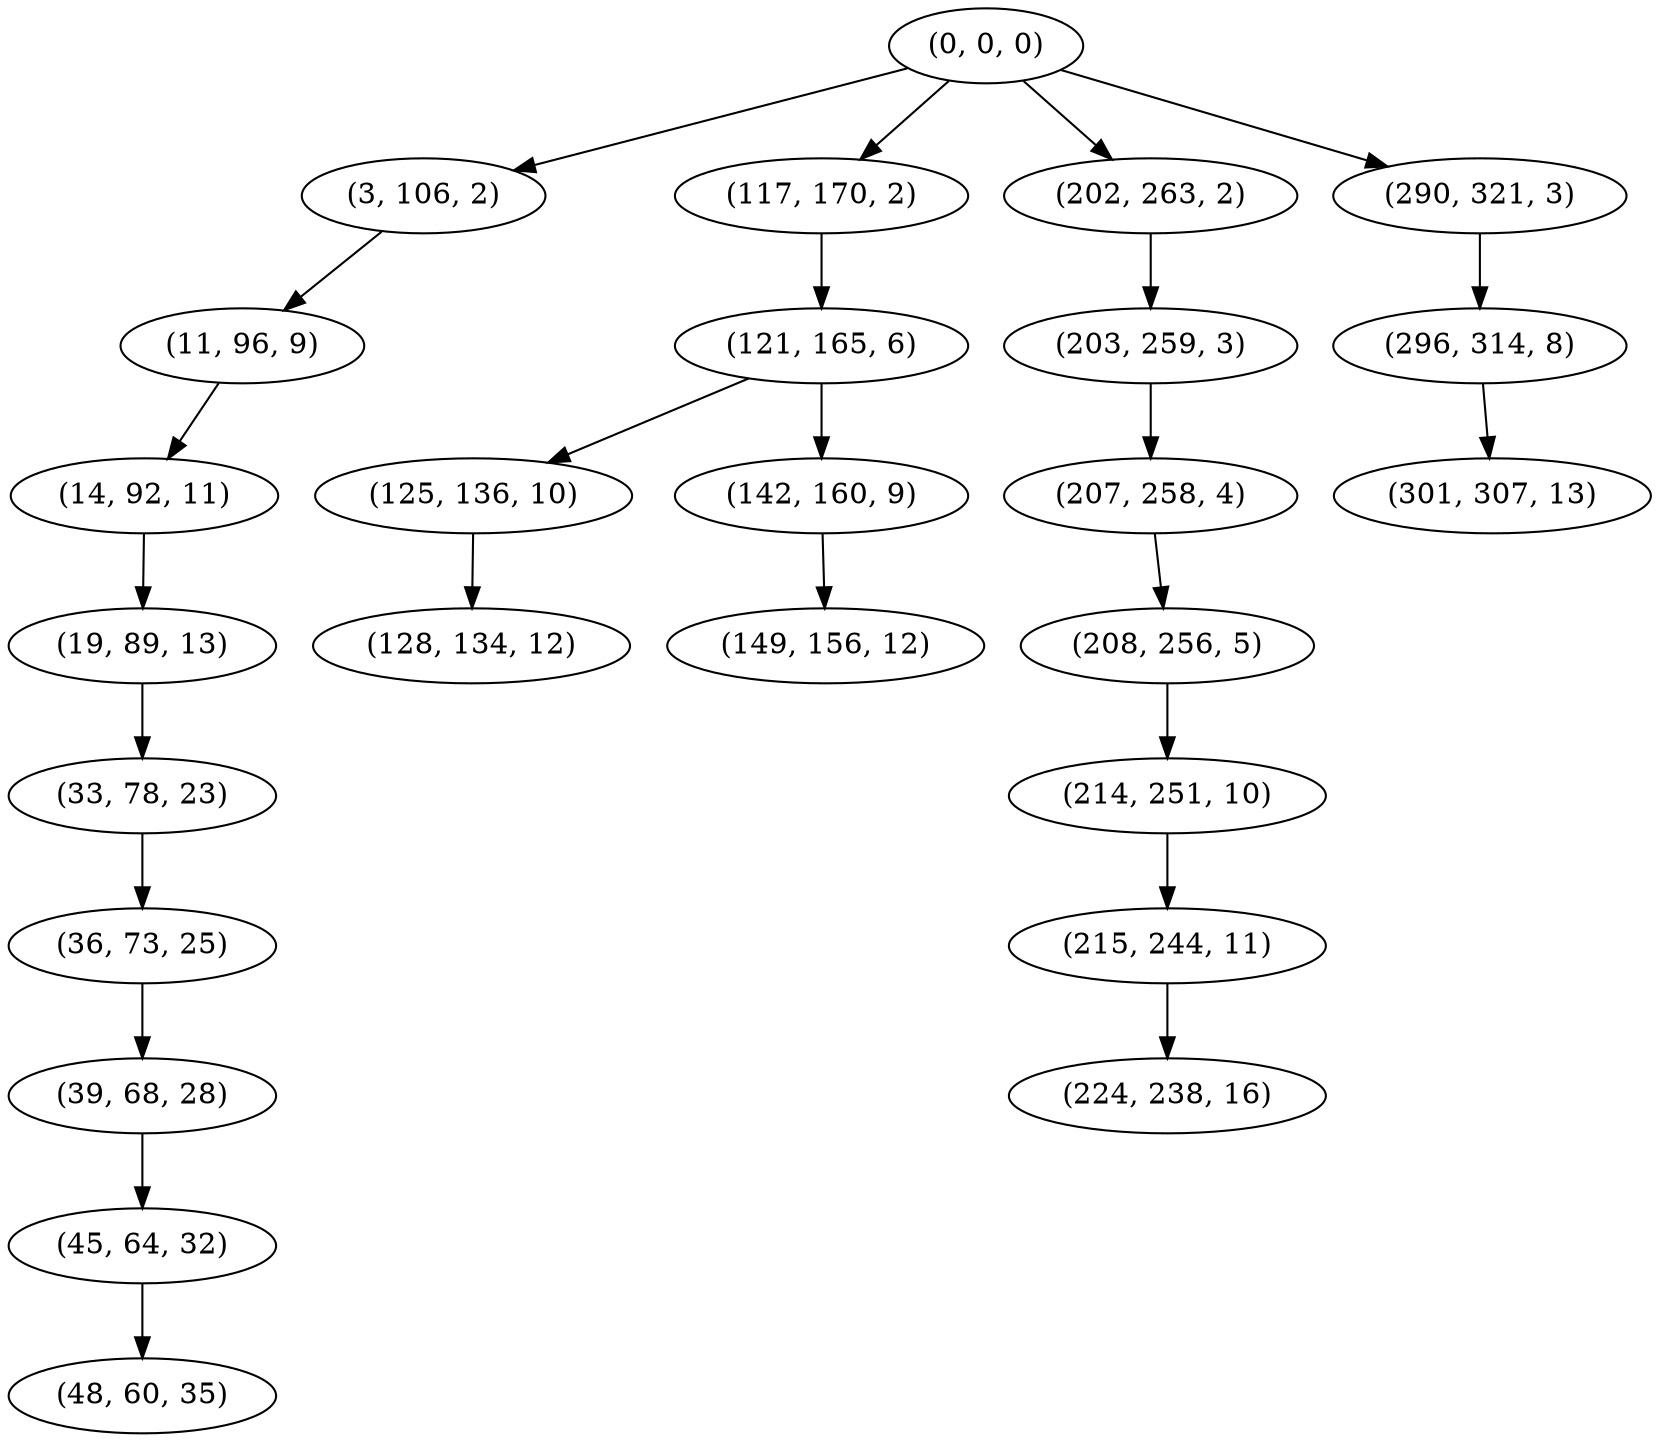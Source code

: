 digraph tree {
    "(0, 0, 0)";
    "(3, 106, 2)";
    "(11, 96, 9)";
    "(14, 92, 11)";
    "(19, 89, 13)";
    "(33, 78, 23)";
    "(36, 73, 25)";
    "(39, 68, 28)";
    "(45, 64, 32)";
    "(48, 60, 35)";
    "(117, 170, 2)";
    "(121, 165, 6)";
    "(125, 136, 10)";
    "(128, 134, 12)";
    "(142, 160, 9)";
    "(149, 156, 12)";
    "(202, 263, 2)";
    "(203, 259, 3)";
    "(207, 258, 4)";
    "(208, 256, 5)";
    "(214, 251, 10)";
    "(215, 244, 11)";
    "(224, 238, 16)";
    "(290, 321, 3)";
    "(296, 314, 8)";
    "(301, 307, 13)";
    "(0, 0, 0)" -> "(3, 106, 2)";
    "(0, 0, 0)" -> "(117, 170, 2)";
    "(0, 0, 0)" -> "(202, 263, 2)";
    "(0, 0, 0)" -> "(290, 321, 3)";
    "(3, 106, 2)" -> "(11, 96, 9)";
    "(11, 96, 9)" -> "(14, 92, 11)";
    "(14, 92, 11)" -> "(19, 89, 13)";
    "(19, 89, 13)" -> "(33, 78, 23)";
    "(33, 78, 23)" -> "(36, 73, 25)";
    "(36, 73, 25)" -> "(39, 68, 28)";
    "(39, 68, 28)" -> "(45, 64, 32)";
    "(45, 64, 32)" -> "(48, 60, 35)";
    "(117, 170, 2)" -> "(121, 165, 6)";
    "(121, 165, 6)" -> "(125, 136, 10)";
    "(121, 165, 6)" -> "(142, 160, 9)";
    "(125, 136, 10)" -> "(128, 134, 12)";
    "(142, 160, 9)" -> "(149, 156, 12)";
    "(202, 263, 2)" -> "(203, 259, 3)";
    "(203, 259, 3)" -> "(207, 258, 4)";
    "(207, 258, 4)" -> "(208, 256, 5)";
    "(208, 256, 5)" -> "(214, 251, 10)";
    "(214, 251, 10)" -> "(215, 244, 11)";
    "(215, 244, 11)" -> "(224, 238, 16)";
    "(290, 321, 3)" -> "(296, 314, 8)";
    "(296, 314, 8)" -> "(301, 307, 13)";
}
